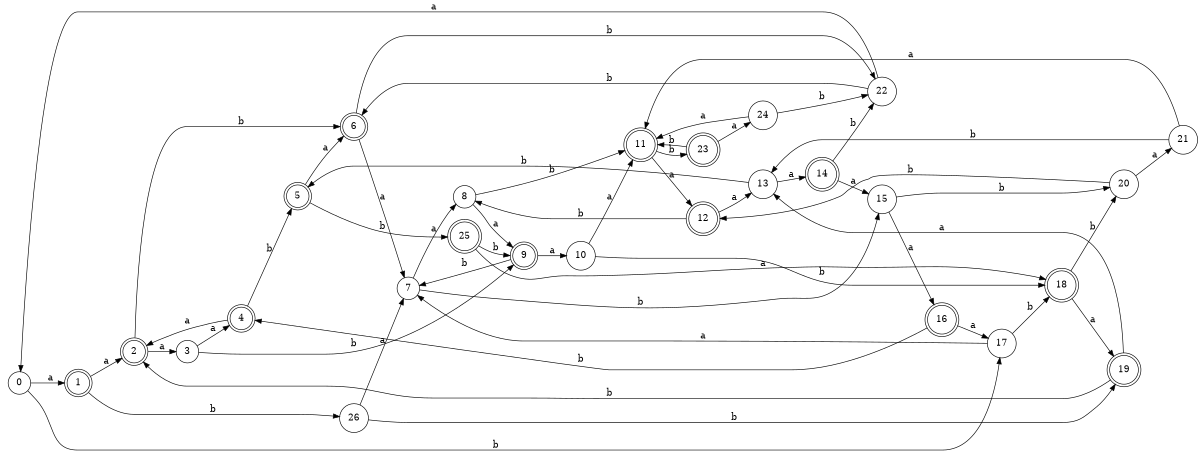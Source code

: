 digraph n22_6 {
__start0 [label="" shape="none"];

rankdir=LR;
size="8,5";

s0 [style="filled", color="black", fillcolor="white" shape="circle", label="0"];
s1 [style="rounded,filled", color="black", fillcolor="white" shape="doublecircle", label="1"];
s2 [style="rounded,filled", color="black", fillcolor="white" shape="doublecircle", label="2"];
s3 [style="filled", color="black", fillcolor="white" shape="circle", label="3"];
s4 [style="rounded,filled", color="black", fillcolor="white" shape="doublecircle", label="4"];
s5 [style="rounded,filled", color="black", fillcolor="white" shape="doublecircle", label="5"];
s6 [style="rounded,filled", color="black", fillcolor="white" shape="doublecircle", label="6"];
s7 [style="filled", color="black", fillcolor="white" shape="circle", label="7"];
s8 [style="filled", color="black", fillcolor="white" shape="circle", label="8"];
s9 [style="rounded,filled", color="black", fillcolor="white" shape="doublecircle", label="9"];
s10 [style="filled", color="black", fillcolor="white" shape="circle", label="10"];
s11 [style="rounded,filled", color="black", fillcolor="white" shape="doublecircle", label="11"];
s12 [style="rounded,filled", color="black", fillcolor="white" shape="doublecircle", label="12"];
s13 [style="filled", color="black", fillcolor="white" shape="circle", label="13"];
s14 [style="rounded,filled", color="black", fillcolor="white" shape="doublecircle", label="14"];
s15 [style="filled", color="black", fillcolor="white" shape="circle", label="15"];
s16 [style="rounded,filled", color="black", fillcolor="white" shape="doublecircle", label="16"];
s17 [style="filled", color="black", fillcolor="white" shape="circle", label="17"];
s18 [style="rounded,filled", color="black", fillcolor="white" shape="doublecircle", label="18"];
s19 [style="rounded,filled", color="black", fillcolor="white" shape="doublecircle", label="19"];
s20 [style="filled", color="black", fillcolor="white" shape="circle", label="20"];
s21 [style="filled", color="black", fillcolor="white" shape="circle", label="21"];
s22 [style="filled", color="black", fillcolor="white" shape="circle", label="22"];
s23 [style="rounded,filled", color="black", fillcolor="white" shape="doublecircle", label="23"];
s24 [style="filled", color="black", fillcolor="white" shape="circle", label="24"];
s25 [style="rounded,filled", color="black", fillcolor="white" shape="doublecircle", label="25"];
s26 [style="filled", color="black", fillcolor="white" shape="circle", label="26"];
s0 -> s1 [label="a"];
s0 -> s17 [label="b"];
s1 -> s2 [label="a"];
s1 -> s26 [label="b"];
s2 -> s3 [label="a"];
s2 -> s6 [label="b"];
s3 -> s4 [label="a"];
s3 -> s9 [label="b"];
s4 -> s2 [label="a"];
s4 -> s5 [label="b"];
s5 -> s6 [label="a"];
s5 -> s25 [label="b"];
s6 -> s7 [label="a"];
s6 -> s22 [label="b"];
s7 -> s8 [label="a"];
s7 -> s15 [label="b"];
s8 -> s9 [label="a"];
s8 -> s11 [label="b"];
s9 -> s10 [label="a"];
s9 -> s7 [label="b"];
s10 -> s11 [label="a"];
s10 -> s18 [label="b"];
s11 -> s12 [label="a"];
s11 -> s23 [label="b"];
s12 -> s13 [label="a"];
s12 -> s8 [label="b"];
s13 -> s14 [label="a"];
s13 -> s5 [label="b"];
s14 -> s15 [label="a"];
s14 -> s22 [label="b"];
s15 -> s16 [label="a"];
s15 -> s20 [label="b"];
s16 -> s17 [label="a"];
s16 -> s4 [label="b"];
s17 -> s7 [label="a"];
s17 -> s18 [label="b"];
s18 -> s19 [label="a"];
s18 -> s20 [label="b"];
s19 -> s13 [label="a"];
s19 -> s2 [label="b"];
s20 -> s21 [label="a"];
s20 -> s12 [label="b"];
s21 -> s11 [label="a"];
s21 -> s13 [label="b"];
s22 -> s0 [label="a"];
s22 -> s6 [label="b"];
s23 -> s24 [label="a"];
s23 -> s11 [label="b"];
s24 -> s11 [label="a"];
s24 -> s22 [label="b"];
s25 -> s18 [label="a"];
s25 -> s9 [label="b"];
s26 -> s7 [label="a"];
s26 -> s19 [label="b"];

}
